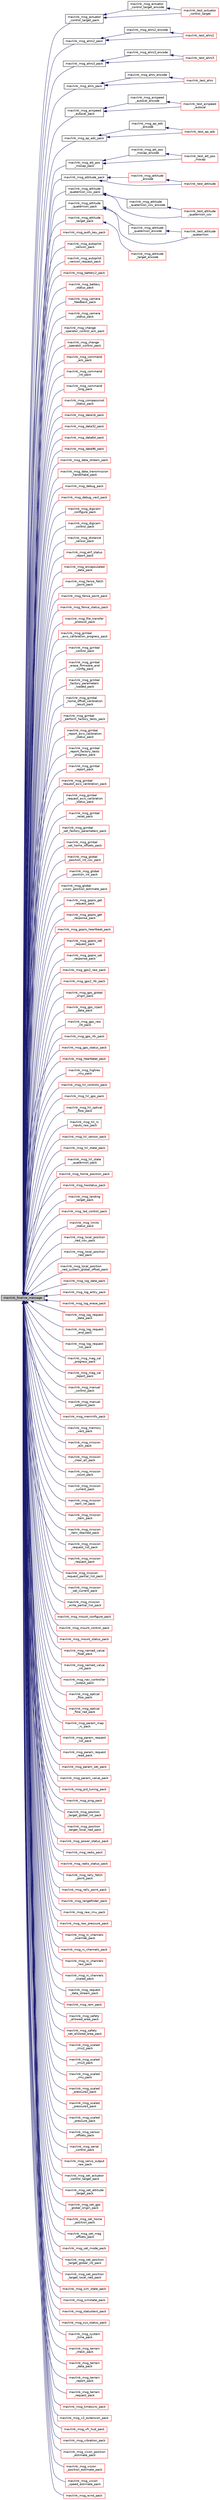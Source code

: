 digraph "mavlink_finalize_message"
{
 // INTERACTIVE_SVG=YES
  edge [fontname="Helvetica",fontsize="10",labelfontname="Helvetica",labelfontsize="10"];
  node [fontname="Helvetica",fontsize="10",shape=record];
  rankdir="LR";
  Node1 [label="mavlink_finalize_message",height=0.2,width=0.4,color="black", fillcolor="grey75", style="filled", fontcolor="black"];
  Node1 -> Node2 [dir="back",color="midnightblue",fontsize="10",style="solid",fontname="Helvetica"];
  Node2 [label="mavlink_msg_actuator\l_control_target_pack",height=0.2,width=0.4,color="black", fillcolor="white", style="filled",URL="$mavlink__msg__actuator__control__target_8h.html#a0dcc41bd545d9c2cbbc207ace953f6d4",tooltip="Pack a actuator_control_target message. "];
  Node2 -> Node3 [dir="back",color="midnightblue",fontsize="10",style="solid",fontname="Helvetica"];
  Node3 [label="mavlink_msg_actuator\l_control_target_encode",height=0.2,width=0.4,color="black", fillcolor="white", style="filled",URL="$mavlink__msg__actuator__control__target_8h.html#a6edd2842b8b4223a06acd104b1062349",tooltip="Encode a actuator_control_target struct. "];
  Node3 -> Node4 [dir="back",color="midnightblue",fontsize="10",style="solid",fontname="Helvetica"];
  Node4 [label="mavlink_test_actuator\l_control_target",height=0.2,width=0.4,color="red", fillcolor="white", style="filled",URL="$common_2testsuite_8h.html#ac20496afe74c55010b9f31b0adafb113"];
  Node2 -> Node4 [dir="back",color="midnightblue",fontsize="10",style="solid",fontname="Helvetica"];
  Node1 -> Node5 [dir="back",color="midnightblue",fontsize="10",style="solid",fontname="Helvetica"];
  Node5 [label="mavlink_msg_ahrs2_pack",height=0.2,width=0.4,color="black", fillcolor="white", style="filled",URL="$mavlink__msg__ahrs2_8h.html#a815270ed6028910edca22b1ac1261cee",tooltip="Pack a ahrs2 message. "];
  Node5 -> Node6 [dir="back",color="midnightblue",fontsize="10",style="solid",fontname="Helvetica"];
  Node6 [label="mavlink_msg_ahrs2_encode",height=0.2,width=0.4,color="black", fillcolor="white", style="filled",URL="$mavlink__msg__ahrs2_8h.html#aa92fa31335a7d9fb21e1d544a49b9379",tooltip="Encode a ahrs2 struct. "];
  Node6 -> Node7 [dir="back",color="midnightblue",fontsize="10",style="solid",fontname="Helvetica"];
  Node7 [label="mavlink_test_ahrs2",height=0.2,width=0.4,color="red", fillcolor="white", style="filled",URL="$ardupilotmega_2testsuite_8h.html#a9ecd1acaa442cd5c423461cfc9d648a2"];
  Node5 -> Node7 [dir="back",color="midnightblue",fontsize="10",style="solid",fontname="Helvetica"];
  Node1 -> Node8 [dir="back",color="midnightblue",fontsize="10",style="solid",fontname="Helvetica"];
  Node8 [label="mavlink_msg_ahrs3_pack",height=0.2,width=0.4,color="black", fillcolor="white", style="filled",URL="$mavlink__msg__ahrs3_8h.html#a994b9225c78717254d66bb37f4676768",tooltip="Pack a ahrs3 message. "];
  Node8 -> Node9 [dir="back",color="midnightblue",fontsize="10",style="solid",fontname="Helvetica"];
  Node9 [label="mavlink_msg_ahrs3_encode",height=0.2,width=0.4,color="black", fillcolor="white", style="filled",URL="$mavlink__msg__ahrs3_8h.html#ac58016cb8bec390d0cec213a918c231c",tooltip="Encode a ahrs3 struct. "];
  Node9 -> Node10 [dir="back",color="midnightblue",fontsize="10",style="solid",fontname="Helvetica"];
  Node10 [label="mavlink_test_ahrs3",height=0.2,width=0.4,color="red", fillcolor="white", style="filled",URL="$ardupilotmega_2testsuite_8h.html#ac90b4e636c4827b41f51ed6409dcf060"];
  Node8 -> Node10 [dir="back",color="midnightblue",fontsize="10",style="solid",fontname="Helvetica"];
  Node1 -> Node11 [dir="back",color="midnightblue",fontsize="10",style="solid",fontname="Helvetica"];
  Node11 [label="mavlink_msg_ahrs_pack",height=0.2,width=0.4,color="black", fillcolor="white", style="filled",URL="$mavlink__msg__ahrs_8h.html#a0911a1fb05b7b0f1d53d26e118f3de66",tooltip="Pack a ahrs message. "];
  Node11 -> Node12 [dir="back",color="midnightblue",fontsize="10",style="solid",fontname="Helvetica"];
  Node12 [label="mavlink_msg_ahrs_encode",height=0.2,width=0.4,color="black", fillcolor="white", style="filled",URL="$mavlink__msg__ahrs_8h.html#a359d76335fb8a12d812c6c776eee27ef",tooltip="Encode a ahrs struct. "];
  Node12 -> Node13 [dir="back",color="midnightblue",fontsize="10",style="solid",fontname="Helvetica"];
  Node13 [label="mavlink_test_ahrs",height=0.2,width=0.4,color="red", fillcolor="white", style="filled",URL="$ardupilotmega_2testsuite_8h.html#aa6892a55bb6a312967d765e9f7e551a0"];
  Node11 -> Node13 [dir="back",color="midnightblue",fontsize="10",style="solid",fontname="Helvetica"];
  Node1 -> Node14 [dir="back",color="midnightblue",fontsize="10",style="solid",fontname="Helvetica"];
  Node14 [label="mavlink_msg_airspeed\l_autocal_pack",height=0.2,width=0.4,color="black", fillcolor="white", style="filled",URL="$mavlink__msg__airspeed__autocal_8h.html#a256266936155b47c7ac692c52d5419d9",tooltip="Pack a airspeed_autocal message. "];
  Node14 -> Node15 [dir="back",color="midnightblue",fontsize="10",style="solid",fontname="Helvetica"];
  Node15 [label="mavlink_msg_airspeed\l_autocal_encode",height=0.2,width=0.4,color="black", fillcolor="white", style="filled",URL="$mavlink__msg__airspeed__autocal_8h.html#a8a336ce5f08979f14cb1d773138bd5b1",tooltip="Encode a airspeed_autocal struct. "];
  Node15 -> Node16 [dir="back",color="midnightblue",fontsize="10",style="solid",fontname="Helvetica"];
  Node16 [label="mavlink_test_airspeed\l_autocal",height=0.2,width=0.4,color="red", fillcolor="white", style="filled",URL="$ardupilotmega_2testsuite_8h.html#a56839dfbdb9818fef8ff1529de3eeffe"];
  Node14 -> Node16 [dir="back",color="midnightblue",fontsize="10",style="solid",fontname="Helvetica"];
  Node1 -> Node17 [dir="back",color="midnightblue",fontsize="10",style="solid",fontname="Helvetica"];
  Node17 [label="mavlink_msg_ap_adc_pack",height=0.2,width=0.4,color="black", fillcolor="white", style="filled",URL="$mavlink__msg__ap__adc_8h.html#a9ca5ef0598775a5f3cd917a6bde4278f",tooltip="Pack a ap_adc message. "];
  Node17 -> Node18 [dir="back",color="midnightblue",fontsize="10",style="solid",fontname="Helvetica"];
  Node18 [label="mavlink_msg_ap_adc\l_encode",height=0.2,width=0.4,color="black", fillcolor="white", style="filled",URL="$mavlink__msg__ap__adc_8h.html#a9b35d21de6df52faa787084a025b17ab",tooltip="Encode a ap_adc struct. "];
  Node18 -> Node19 [dir="back",color="midnightblue",fontsize="10",style="solid",fontname="Helvetica"];
  Node19 [label="mavlink_test_ap_adc",height=0.2,width=0.4,color="red", fillcolor="white", style="filled",URL="$ardupilotmega_2testsuite_8h.html#ab896a946dd2f4a454e6d2377ad23d2eb"];
  Node17 -> Node19 [dir="back",color="midnightblue",fontsize="10",style="solid",fontname="Helvetica"];
  Node1 -> Node20 [dir="back",color="midnightblue",fontsize="10",style="solid",fontname="Helvetica"];
  Node20 [label="mavlink_msg_att_pos\l_mocap_pack",height=0.2,width=0.4,color="black", fillcolor="white", style="filled",URL="$mavlink__msg__att__pos__mocap_8h.html#ac3427d307eda211e54631ccca35338ce",tooltip="Pack a att_pos_mocap message. "];
  Node20 -> Node21 [dir="back",color="midnightblue",fontsize="10",style="solid",fontname="Helvetica"];
  Node21 [label="mavlink_msg_att_pos\l_mocap_encode",height=0.2,width=0.4,color="black", fillcolor="white", style="filled",URL="$mavlink__msg__att__pos__mocap_8h.html#a40fd5f5c35c3134d781a9371cd5ee58c",tooltip="Encode a att_pos_mocap struct. "];
  Node21 -> Node22 [dir="back",color="midnightblue",fontsize="10",style="solid",fontname="Helvetica"];
  Node22 [label="mavlink_test_att_pos\l_mocap",height=0.2,width=0.4,color="red", fillcolor="white", style="filled",URL="$common_2testsuite_8h.html#a7bd674b5ebc00f0a503b928263bd2e87"];
  Node20 -> Node22 [dir="back",color="midnightblue",fontsize="10",style="solid",fontname="Helvetica"];
  Node1 -> Node23 [dir="back",color="midnightblue",fontsize="10",style="solid",fontname="Helvetica"];
  Node23 [label="mavlink_msg_attitude_pack",height=0.2,width=0.4,color="black", fillcolor="white", style="filled",URL="$mavlink__msg__attitude_8h.html#acbde0cfd4e5905eb756959b3d8ea0c23",tooltip="Pack a attitude message. "];
  Node23 -> Node24 [dir="back",color="midnightblue",fontsize="10",style="solid",fontname="Helvetica"];
  Node24 [label="mavlink_msg_attitude\l_encode",height=0.2,width=0.4,color="red", fillcolor="white", style="filled",URL="$mavlink__msg__attitude_8h.html#ac4c7efca3e3cdd8ca93f7a27802310a1",tooltip="Encode a attitude struct. "];
  Node24 -> Node25 [dir="back",color="midnightblue",fontsize="10",style="solid",fontname="Helvetica"];
  Node25 [label="mavlink_test_attitude",height=0.2,width=0.4,color="red", fillcolor="white", style="filled",URL="$common_2testsuite_8h.html#a738d98fbb37fa1dbf165f62d4d096b77"];
  Node23 -> Node25 [dir="back",color="midnightblue",fontsize="10",style="solid",fontname="Helvetica"];
  Node1 -> Node26 [dir="back",color="midnightblue",fontsize="10",style="solid",fontname="Helvetica"];
  Node26 [label="mavlink_msg_attitude\l_quaternion_cov_pack",height=0.2,width=0.4,color="black", fillcolor="white", style="filled",URL="$mavlink__msg__attitude__quaternion__cov_8h.html#ad88e6e7cddc17a7d6dba82f3033e037c",tooltip="Pack a attitude_quaternion_cov message. "];
  Node26 -> Node27 [dir="back",color="midnightblue",fontsize="10",style="solid",fontname="Helvetica"];
  Node27 [label="mavlink_msg_attitude\l_quaternion_cov_encode",height=0.2,width=0.4,color="black", fillcolor="white", style="filled",URL="$mavlink__msg__attitude__quaternion__cov_8h.html#a69339b3f92792b16bf71962ab738db09",tooltip="Encode a attitude_quaternion_cov struct. "];
  Node27 -> Node28 [dir="back",color="midnightblue",fontsize="10",style="solid",fontname="Helvetica"];
  Node28 [label="mavlink_test_attitude\l_quaternion_cov",height=0.2,width=0.4,color="red", fillcolor="white", style="filled",URL="$common_2testsuite_8h.html#a4f2aaa46069f729b9e49c792c443a799"];
  Node26 -> Node28 [dir="back",color="midnightblue",fontsize="10",style="solid",fontname="Helvetica"];
  Node1 -> Node29 [dir="back",color="midnightblue",fontsize="10",style="solid",fontname="Helvetica"];
  Node29 [label="mavlink_msg_attitude\l_quaternion_pack",height=0.2,width=0.4,color="black", fillcolor="white", style="filled",URL="$mavlink__msg__attitude__quaternion_8h.html#a1cb29b75b97d3f63b0727701284b1c62",tooltip="Pack a attitude_quaternion message. "];
  Node29 -> Node30 [dir="back",color="midnightblue",fontsize="10",style="solid",fontname="Helvetica"];
  Node30 [label="mavlink_msg_attitude\l_quaternion_encode",height=0.2,width=0.4,color="black", fillcolor="white", style="filled",URL="$mavlink__msg__attitude__quaternion_8h.html#adfcfe4594d7fc77ffea003fecb92ce25",tooltip="Encode a attitude_quaternion struct. "];
  Node30 -> Node31 [dir="back",color="midnightblue",fontsize="10",style="solid",fontname="Helvetica"];
  Node31 [label="mavlink_test_attitude\l_quaternion",height=0.2,width=0.4,color="red", fillcolor="white", style="filled",URL="$common_2testsuite_8h.html#a76dd8b4da237ec80739825caa7d50845"];
  Node29 -> Node31 [dir="back",color="midnightblue",fontsize="10",style="solid",fontname="Helvetica"];
  Node1 -> Node32 [dir="back",color="midnightblue",fontsize="10",style="solid",fontname="Helvetica"];
  Node32 [label="mavlink_msg_attitude\l_target_pack",height=0.2,width=0.4,color="red", fillcolor="white", style="filled",URL="$mavlink__msg__attitude__target_8h.html#aea23b42252242b2e48b263d5600e9250",tooltip="Pack a attitude_target message. "];
  Node32 -> Node33 [dir="back",color="midnightblue",fontsize="10",style="solid",fontname="Helvetica"];
  Node33 [label="mavlink_msg_attitude\l_target_encode",height=0.2,width=0.4,color="red", fillcolor="white", style="filled",URL="$mavlink__msg__attitude__target_8h.html#aeea03266daaf6a349cfa998687ccb5fd",tooltip="Encode a attitude_target struct. "];
  Node1 -> Node34 [dir="back",color="midnightblue",fontsize="10",style="solid",fontname="Helvetica"];
  Node34 [label="mavlink_msg_auth_key_pack",height=0.2,width=0.4,color="red", fillcolor="white", style="filled",URL="$mavlink__msg__auth__key_8h.html#a5eb1b5a9bf0549194b6e2e242bd9f283",tooltip="Pack a auth_key message. "];
  Node1 -> Node35 [dir="back",color="midnightblue",fontsize="10",style="solid",fontname="Helvetica"];
  Node35 [label="mavlink_msg_autopilot\l_version_pack",height=0.2,width=0.4,color="red", fillcolor="white", style="filled",URL="$mavlink__msg__autopilot__version_8h.html#af5f2e9138f624106dbf013fbc68886fb",tooltip="Pack a autopilot_version message. "];
  Node1 -> Node36 [dir="back",color="midnightblue",fontsize="10",style="solid",fontname="Helvetica"];
  Node36 [label="mavlink_msg_autopilot\l_version_request_pack",height=0.2,width=0.4,color="red", fillcolor="white", style="filled",URL="$mavlink__msg__autopilot__version__request_8h.html#aab65c134018677252f1548035290728c",tooltip="Pack a autopilot_version_request message. "];
  Node1 -> Node37 [dir="back",color="midnightblue",fontsize="10",style="solid",fontname="Helvetica"];
  Node37 [label="mavlink_msg_battery2_pack",height=0.2,width=0.4,color="red", fillcolor="white", style="filled",URL="$mavlink__msg__battery2_8h.html#ad1e4706d64d4d9733ef923847e50cc95",tooltip="Pack a battery2 message. "];
  Node1 -> Node38 [dir="back",color="midnightblue",fontsize="10",style="solid",fontname="Helvetica"];
  Node38 [label="mavlink_msg_battery\l_status_pack",height=0.2,width=0.4,color="red", fillcolor="white", style="filled",URL="$mavlink__msg__battery__status_8h.html#a8d19a3214c5438f69739f2ce38589d6b",tooltip="Pack a battery_status message. "];
  Node1 -> Node39 [dir="back",color="midnightblue",fontsize="10",style="solid",fontname="Helvetica"];
  Node39 [label="mavlink_msg_camera\l_feedback_pack",height=0.2,width=0.4,color="red", fillcolor="white", style="filled",URL="$mavlink__msg__camera__feedback_8h.html#ae9ab594945cdff23f9b850fb18b2a6bd",tooltip="Pack a camera_feedback message. "];
  Node1 -> Node40 [dir="back",color="midnightblue",fontsize="10",style="solid",fontname="Helvetica"];
  Node40 [label="mavlink_msg_camera\l_status_pack",height=0.2,width=0.4,color="red", fillcolor="white", style="filled",URL="$mavlink__msg__camera__status_8h.html#aa5c15fa5d39383cf8d060c2300316bd8",tooltip="Pack a camera_status message. "];
  Node1 -> Node41 [dir="back",color="midnightblue",fontsize="10",style="solid",fontname="Helvetica"];
  Node41 [label="mavlink_msg_change\l_operator_control_ack_pack",height=0.2,width=0.4,color="red", fillcolor="white", style="filled",URL="$mavlink__msg__change__operator__control__ack_8h.html#ae908477ae61839ffbd4a6c8d8dbf7eba",tooltip="Pack a change_operator_control_ack message. "];
  Node1 -> Node42 [dir="back",color="midnightblue",fontsize="10",style="solid",fontname="Helvetica"];
  Node42 [label="mavlink_msg_change\l_operator_control_pack",height=0.2,width=0.4,color="red", fillcolor="white", style="filled",URL="$mavlink__msg__change__operator__control_8h.html#acd647d41f415e291aee5d095df74eee3",tooltip="Pack a change_operator_control message. "];
  Node1 -> Node43 [dir="back",color="midnightblue",fontsize="10",style="solid",fontname="Helvetica"];
  Node43 [label="mavlink_msg_command\l_ack_pack",height=0.2,width=0.4,color="red", fillcolor="white", style="filled",URL="$mavlink__msg__command__ack_8h.html#a17f2cc910739c6c5688e9150f4910a4e",tooltip="Pack a command_ack message. "];
  Node1 -> Node44 [dir="back",color="midnightblue",fontsize="10",style="solid",fontname="Helvetica"];
  Node44 [label="mavlink_msg_command\l_int_pack",height=0.2,width=0.4,color="red", fillcolor="white", style="filled",URL="$mavlink__msg__command__int_8h.html#a37798530207535571115a308bbd90d84",tooltip="Pack a command_int message. "];
  Node1 -> Node45 [dir="back",color="midnightblue",fontsize="10",style="solid",fontname="Helvetica"];
  Node45 [label="mavlink_msg_command\l_long_pack",height=0.2,width=0.4,color="red", fillcolor="white", style="filled",URL="$mavlink__msg__command__long_8h.html#ab5b46496ad411ef946e4a10b43d3d025",tooltip="Pack a command_long message. "];
  Node1 -> Node46 [dir="back",color="midnightblue",fontsize="10",style="solid",fontname="Helvetica"];
  Node46 [label="mavlink_msg_compassmot\l_status_pack",height=0.2,width=0.4,color="red", fillcolor="white", style="filled",URL="$mavlink__msg__compassmot__status_8h.html#ab3118b02f6c4be1368437fb717ac4857",tooltip="Pack a compassmot_status message. "];
  Node1 -> Node47 [dir="back",color="midnightblue",fontsize="10",style="solid",fontname="Helvetica"];
  Node47 [label="mavlink_msg_data16_pack",height=0.2,width=0.4,color="red", fillcolor="white", style="filled",URL="$mavlink__msg__data16_8h.html#af70b470f7ae9ad196e81b24c1e3f2b40",tooltip="Pack a data16 message. "];
  Node1 -> Node48 [dir="back",color="midnightblue",fontsize="10",style="solid",fontname="Helvetica"];
  Node48 [label="mavlink_msg_data32_pack",height=0.2,width=0.4,color="red", fillcolor="white", style="filled",URL="$mavlink__msg__data32_8h.html#a7d56365ac117f34635a76a95b81ed2ee",tooltip="Pack a data32 message. "];
  Node1 -> Node49 [dir="back",color="midnightblue",fontsize="10",style="solid",fontname="Helvetica"];
  Node49 [label="mavlink_msg_data64_pack",height=0.2,width=0.4,color="red", fillcolor="white", style="filled",URL="$mavlink__msg__data64_8h.html#a218b079035f0824dfb6ef7bed1653034",tooltip="Pack a data64 message. "];
  Node1 -> Node50 [dir="back",color="midnightblue",fontsize="10",style="solid",fontname="Helvetica"];
  Node50 [label="mavlink_msg_data96_pack",height=0.2,width=0.4,color="red", fillcolor="white", style="filled",URL="$mavlink__msg__data96_8h.html#a6b85fa0b8f7966405282f19cac10d6e9",tooltip="Pack a data96 message. "];
  Node1 -> Node51 [dir="back",color="midnightblue",fontsize="10",style="solid",fontname="Helvetica"];
  Node51 [label="mavlink_msg_data_stream_pack",height=0.2,width=0.4,color="red", fillcolor="white", style="filled",URL="$mavlink__msg__data__stream_8h.html#a96c03a61ce31480cc2fae5ec9bdd6e9b",tooltip="Pack a data_stream message. "];
  Node1 -> Node52 [dir="back",color="midnightblue",fontsize="10",style="solid",fontname="Helvetica"];
  Node52 [label="mavlink_msg_data_transmission\l_handshake_pack",height=0.2,width=0.4,color="red", fillcolor="white", style="filled",URL="$mavlink__msg__data__transmission__handshake_8h.html#acce636ad3e980b12d13e7f46d35632a4",tooltip="Pack a data_transmission_handshake message. "];
  Node1 -> Node53 [dir="back",color="midnightblue",fontsize="10",style="solid",fontname="Helvetica"];
  Node53 [label="mavlink_msg_debug_pack",height=0.2,width=0.4,color="red", fillcolor="white", style="filled",URL="$mavlink__msg__debug_8h.html#abb39194b3edf3a783b330d0c4bbf6771",tooltip="Pack a debug message. "];
  Node1 -> Node54 [dir="back",color="midnightblue",fontsize="10",style="solid",fontname="Helvetica"];
  Node54 [label="mavlink_msg_debug_vect_pack",height=0.2,width=0.4,color="red", fillcolor="white", style="filled",URL="$mavlink__msg__debug__vect_8h.html#a4319d20b57cef3c2b6de74970af8691c",tooltip="Pack a debug_vect message. "];
  Node1 -> Node55 [dir="back",color="midnightblue",fontsize="10",style="solid",fontname="Helvetica"];
  Node55 [label="mavlink_msg_digicam\l_configure_pack",height=0.2,width=0.4,color="red", fillcolor="white", style="filled",URL="$mavlink__msg__digicam__configure_8h.html#af3c2f079ddddaf6aaafe31d96b968c8b",tooltip="Pack a digicam_configure message. "];
  Node1 -> Node56 [dir="back",color="midnightblue",fontsize="10",style="solid",fontname="Helvetica"];
  Node56 [label="mavlink_msg_digicam\l_control_pack",height=0.2,width=0.4,color="red", fillcolor="white", style="filled",URL="$mavlink__msg__digicam__control_8h.html#aa70ca3ef205bfd4995333498afe6d00d",tooltip="Pack a digicam_control message. "];
  Node1 -> Node57 [dir="back",color="midnightblue",fontsize="10",style="solid",fontname="Helvetica"];
  Node57 [label="mavlink_msg_distance\l_sensor_pack",height=0.2,width=0.4,color="red", fillcolor="white", style="filled",URL="$mavlink__msg__distance__sensor_8h.html#ae33117c0e5c0e0769181e1c3419957eb",tooltip="Pack a distance_sensor message. "];
  Node1 -> Node58 [dir="back",color="midnightblue",fontsize="10",style="solid",fontname="Helvetica"];
  Node58 [label="mavlink_msg_ekf_status\l_report_pack",height=0.2,width=0.4,color="red", fillcolor="white", style="filled",URL="$mavlink__msg__ekf__status__report_8h.html#a7acc19de248ce5a0fec2f81a2eeb1fd7",tooltip="Pack a ekf_status_report message. "];
  Node1 -> Node59 [dir="back",color="midnightblue",fontsize="10",style="solid",fontname="Helvetica"];
  Node59 [label="mavlink_msg_encapsulated\l_data_pack",height=0.2,width=0.4,color="red", fillcolor="white", style="filled",URL="$mavlink__msg__encapsulated__data_8h.html#a8eb114e49749b39c0f34172f9e7bdcb3",tooltip="Pack a encapsulated_data message. "];
  Node1 -> Node60 [dir="back",color="midnightblue",fontsize="10",style="solid",fontname="Helvetica"];
  Node60 [label="mavlink_msg_fence_fetch\l_point_pack",height=0.2,width=0.4,color="red", fillcolor="white", style="filled",URL="$mavlink__msg__fence__fetch__point_8h.html#a035440200d69212705b5a8fe6024da1a",tooltip="Pack a fence_fetch_point message. "];
  Node1 -> Node61 [dir="back",color="midnightblue",fontsize="10",style="solid",fontname="Helvetica"];
  Node61 [label="mavlink_msg_fence_point_pack",height=0.2,width=0.4,color="red", fillcolor="white", style="filled",URL="$mavlink__msg__fence__point_8h.html#a197e58a642ce1fc252d8593b4317d5e5",tooltip="Pack a fence_point message. "];
  Node1 -> Node62 [dir="back",color="midnightblue",fontsize="10",style="solid",fontname="Helvetica"];
  Node62 [label="mavlink_msg_fence_status_pack",height=0.2,width=0.4,color="red", fillcolor="white", style="filled",URL="$mavlink__msg__fence__status_8h.html#a5968ff804d304e28de4f69de07945776",tooltip="Pack a fence_status message. "];
  Node1 -> Node63 [dir="back",color="midnightblue",fontsize="10",style="solid",fontname="Helvetica"];
  Node63 [label="mavlink_msg_file_transfer\l_protocol_pack",height=0.2,width=0.4,color="red", fillcolor="white", style="filled",URL="$mavlink__msg__file__transfer__protocol_8h.html#a8a548f61b610e0520f649b7392bbfdf9",tooltip="Pack a file_transfer_protocol message. "];
  Node1 -> Node64 [dir="back",color="midnightblue",fontsize="10",style="solid",fontname="Helvetica"];
  Node64 [label="mavlink_msg_gimbal\l_axis_calibration_progress_pack",height=0.2,width=0.4,color="red", fillcolor="white", style="filled",URL="$mavlink__msg__gimbal__axis__calibration__progress_8h.html#a7ad2529f2717db2a9348fb04dd0eeb26",tooltip="Pack a gimbal_axis_calibration_progress message. "];
  Node1 -> Node65 [dir="back",color="midnightblue",fontsize="10",style="solid",fontname="Helvetica"];
  Node65 [label="mavlink_msg_gimbal\l_control_pack",height=0.2,width=0.4,color="red", fillcolor="white", style="filled",URL="$mavlink__msg__gimbal__control_8h.html#a99ad18937d55b6f83eee8f5eee134a99",tooltip="Pack a gimbal_control message. "];
  Node1 -> Node66 [dir="back",color="midnightblue",fontsize="10",style="solid",fontname="Helvetica"];
  Node66 [label="mavlink_msg_gimbal\l_erase_firmware_and\l_config_pack",height=0.2,width=0.4,color="red", fillcolor="white", style="filled",URL="$mavlink__msg__gimbal__erase__firmware__and__config_8h.html#afe497f908ec8dc86f79d1191f9e93eac",tooltip="Pack a gimbal_erase_firmware_and_config message. "];
  Node1 -> Node67 [dir="back",color="midnightblue",fontsize="10",style="solid",fontname="Helvetica"];
  Node67 [label="mavlink_msg_gimbal\l_factory_parameters\l_loaded_pack",height=0.2,width=0.4,color="red", fillcolor="white", style="filled",URL="$mavlink__msg__gimbal__factory__parameters__loaded_8h.html#aac678cb037beded9003d344e6b286049",tooltip="Pack a gimbal_factory_parameters_loaded message. "];
  Node1 -> Node68 [dir="back",color="midnightblue",fontsize="10",style="solid",fontname="Helvetica"];
  Node68 [label="mavlink_msg_gimbal\l_home_offset_calibration\l_result_pack",height=0.2,width=0.4,color="red", fillcolor="white", style="filled",URL="$mavlink__msg__gimbal__home__offset__calibration__result_8h.html#a6cb5df3fa91a86f0da82837d8c457023",tooltip="Pack a gimbal_home_offset_calibration_result message. "];
  Node1 -> Node69 [dir="back",color="midnightblue",fontsize="10",style="solid",fontname="Helvetica"];
  Node69 [label="mavlink_msg_gimbal\l_perform_factory_tests_pack",height=0.2,width=0.4,color="red", fillcolor="white", style="filled",URL="$mavlink__msg__gimbal__perform__factory__tests_8h.html#a663d0d3d8f04641ba01f686142a9c7e7",tooltip="Pack a gimbal_perform_factory_tests message. "];
  Node1 -> Node70 [dir="back",color="midnightblue",fontsize="10",style="solid",fontname="Helvetica"];
  Node70 [label="mavlink_msg_gimbal\l_report_axis_calibration\l_status_pack",height=0.2,width=0.4,color="red", fillcolor="white", style="filled",URL="$mavlink__msg__gimbal__report__axis__calibration__status_8h.html#a38476d29c0840d3de35e236aea61ead6",tooltip="Pack a gimbal_report_axis_calibration_status message. "];
  Node1 -> Node71 [dir="back",color="midnightblue",fontsize="10",style="solid",fontname="Helvetica"];
  Node71 [label="mavlink_msg_gimbal\l_report_factory_tests\l_progress_pack",height=0.2,width=0.4,color="red", fillcolor="white", style="filled",URL="$mavlink__msg__gimbal__report__factory__tests__progress_8h.html#a3d2e268107f5b3ff01886aef0afcb499",tooltip="Pack a gimbal_report_factory_tests_progress message. "];
  Node1 -> Node72 [dir="back",color="midnightblue",fontsize="10",style="solid",fontname="Helvetica"];
  Node72 [label="mavlink_msg_gimbal\l_report_pack",height=0.2,width=0.4,color="red", fillcolor="white", style="filled",URL="$mavlink__msg__gimbal__report_8h.html#ace71fb041c0f9786f3315dcf7257c7ca",tooltip="Pack a gimbal_report message. "];
  Node1 -> Node73 [dir="back",color="midnightblue",fontsize="10",style="solid",fontname="Helvetica"];
  Node73 [label="mavlink_msg_gimbal\l_request_axis_calibration_pack",height=0.2,width=0.4,color="red", fillcolor="white", style="filled",URL="$mavlink__msg__gimbal__request__axis__calibration_8h.html#a8592a37b9191a42c58ffaca7057d93fa",tooltip="Pack a gimbal_request_axis_calibration message. "];
  Node1 -> Node74 [dir="back",color="midnightblue",fontsize="10",style="solid",fontname="Helvetica"];
  Node74 [label="mavlink_msg_gimbal\l_request_axis_calibration\l_status_pack",height=0.2,width=0.4,color="red", fillcolor="white", style="filled",URL="$mavlink__msg__gimbal__request__axis__calibration__status_8h.html#ac1482929b426329942cb72e1fa02162e",tooltip="Pack a gimbal_request_axis_calibration_status message. "];
  Node1 -> Node75 [dir="back",color="midnightblue",fontsize="10",style="solid",fontname="Helvetica"];
  Node75 [label="mavlink_msg_gimbal\l_reset_pack",height=0.2,width=0.4,color="red", fillcolor="white", style="filled",URL="$mavlink__msg__gimbal__reset_8h.html#aa4abe9ec0d71a98ce4f26a435277920e",tooltip="Pack a gimbal_reset message. "];
  Node1 -> Node76 [dir="back",color="midnightblue",fontsize="10",style="solid",fontname="Helvetica"];
  Node76 [label="mavlink_msg_gimbal\l_set_factory_parameters_pack",height=0.2,width=0.4,color="red", fillcolor="white", style="filled",URL="$mavlink__msg__gimbal__set__factory__parameters_8h.html#a1663f33aa6236aef3e7fc683825a3f03",tooltip="Pack a gimbal_set_factory_parameters message. "];
  Node1 -> Node77 [dir="back",color="midnightblue",fontsize="10",style="solid",fontname="Helvetica"];
  Node77 [label="mavlink_msg_gimbal\l_set_home_offsets_pack",height=0.2,width=0.4,color="red", fillcolor="white", style="filled",URL="$mavlink__msg__gimbal__set__home__offsets_8h.html#a8a81df3e1a0b97bc78a24c2c3c73d05b",tooltip="Pack a gimbal_set_home_offsets message. "];
  Node1 -> Node78 [dir="back",color="midnightblue",fontsize="10",style="solid",fontname="Helvetica"];
  Node78 [label="mavlink_msg_global\l_position_int_cov_pack",height=0.2,width=0.4,color="red", fillcolor="white", style="filled",URL="$mavlink__msg__global__position__int__cov_8h.html#a76e4f6a9171167d21d7d05783dfd3c2e",tooltip="Pack a global_position_int_cov message. "];
  Node1 -> Node79 [dir="back",color="midnightblue",fontsize="10",style="solid",fontname="Helvetica"];
  Node79 [label="mavlink_msg_global\l_position_int_pack",height=0.2,width=0.4,color="red", fillcolor="white", style="filled",URL="$mavlink__msg__global__position__int_8h.html#a7e3e3489626e2985786c96583668b586",tooltip="Pack a global_position_int message. "];
  Node1 -> Node80 [dir="back",color="midnightblue",fontsize="10",style="solid",fontname="Helvetica"];
  Node80 [label="mavlink_msg_global\l_vision_position_estimate_pack",height=0.2,width=0.4,color="red", fillcolor="white", style="filled",URL="$mavlink__msg__global__vision__position__estimate_8h.html#ad46a853e897b5e4daaf590a185bc177a",tooltip="Pack a global_vision_position_estimate message. "];
  Node1 -> Node81 [dir="back",color="midnightblue",fontsize="10",style="solid",fontname="Helvetica"];
  Node81 [label="mavlink_msg_gopro_get\l_request_pack",height=0.2,width=0.4,color="red", fillcolor="white", style="filled",URL="$mavlink__msg__gopro__get__request_8h.html#a0f5d8a0cf2f2a11551f7509ade48ecd7",tooltip="Pack a gopro_get_request message. "];
  Node1 -> Node82 [dir="back",color="midnightblue",fontsize="10",style="solid",fontname="Helvetica"];
  Node82 [label="mavlink_msg_gopro_get\l_response_pack",height=0.2,width=0.4,color="red", fillcolor="white", style="filled",URL="$mavlink__msg__gopro__get__response_8h.html#add4128afd335b46d48fe1c0a35a85d32",tooltip="Pack a gopro_get_response message. "];
  Node1 -> Node83 [dir="back",color="midnightblue",fontsize="10",style="solid",fontname="Helvetica"];
  Node83 [label="mavlink_msg_gopro_heartbeat_pack",height=0.2,width=0.4,color="red", fillcolor="white", style="filled",URL="$mavlink__msg__gopro__heartbeat_8h.html#ad3cbc35d4f55e41316741a34d1e04a95",tooltip="Pack a gopro_heartbeat message. "];
  Node1 -> Node84 [dir="back",color="midnightblue",fontsize="10",style="solid",fontname="Helvetica"];
  Node84 [label="mavlink_msg_gopro_set\l_request_pack",height=0.2,width=0.4,color="red", fillcolor="white", style="filled",URL="$mavlink__msg__gopro__set__request_8h.html#a515ad4600d772d97a96a119d26d3290c",tooltip="Pack a gopro_set_request message. "];
  Node1 -> Node85 [dir="back",color="midnightblue",fontsize="10",style="solid",fontname="Helvetica"];
  Node85 [label="mavlink_msg_gopro_set\l_response_pack",height=0.2,width=0.4,color="red", fillcolor="white", style="filled",URL="$mavlink__msg__gopro__set__response_8h.html#a1386ba90c30dec7b13fe403279344b3a",tooltip="Pack a gopro_set_response message. "];
  Node1 -> Node86 [dir="back",color="midnightblue",fontsize="10",style="solid",fontname="Helvetica"];
  Node86 [label="mavlink_msg_gps2_raw_pack",height=0.2,width=0.4,color="red", fillcolor="white", style="filled",URL="$mavlink__msg__gps2__raw_8h.html#ac9b8f0d3fe122b746c92f68003071b44",tooltip="Pack a gps2_raw message. "];
  Node1 -> Node87 [dir="back",color="midnightblue",fontsize="10",style="solid",fontname="Helvetica"];
  Node87 [label="mavlink_msg_gps2_rtk_pack",height=0.2,width=0.4,color="red", fillcolor="white", style="filled",URL="$mavlink__msg__gps2__rtk_8h.html#a3d4c5b1014b01ef5c5829f142eaad50e",tooltip="Pack a gps2_rtk message. "];
  Node1 -> Node88 [dir="back",color="midnightblue",fontsize="10",style="solid",fontname="Helvetica"];
  Node88 [label="mavlink_msg_gps_global\l_origin_pack",height=0.2,width=0.4,color="red", fillcolor="white", style="filled",URL="$mavlink__msg__gps__global__origin_8h.html#a1c69a186014be1bec0d80fa5640a4212",tooltip="Pack a gps_global_origin message. "];
  Node1 -> Node89 [dir="back",color="midnightblue",fontsize="10",style="solid",fontname="Helvetica"];
  Node89 [label="mavlink_msg_gps_inject\l_data_pack",height=0.2,width=0.4,color="red", fillcolor="white", style="filled",URL="$mavlink__msg__gps__inject__data_8h.html#a16a9d8ed92e1de343b5f6371338d39ad",tooltip="Pack a gps_inject_data message. "];
  Node1 -> Node90 [dir="back",color="midnightblue",fontsize="10",style="solid",fontname="Helvetica"];
  Node90 [label="mavlink_msg_gps_raw\l_int_pack",height=0.2,width=0.4,color="red", fillcolor="white", style="filled",URL="$mavlink__msg__gps__raw__int_8h.html#afa22e6f2dd75d7a32d192531b6d8ddc2",tooltip="Pack a gps_raw_int message. "];
  Node1 -> Node91 [dir="back",color="midnightblue",fontsize="10",style="solid",fontname="Helvetica"];
  Node91 [label="mavlink_msg_gps_rtk_pack",height=0.2,width=0.4,color="red", fillcolor="white", style="filled",URL="$mavlink__msg__gps__rtk_8h.html#ab486cde28c9ba7de5010db5463b7b2c7",tooltip="Pack a gps_rtk message. "];
  Node1 -> Node92 [dir="back",color="midnightblue",fontsize="10",style="solid",fontname="Helvetica"];
  Node92 [label="mavlink_msg_gps_status_pack",height=0.2,width=0.4,color="red", fillcolor="white", style="filled",URL="$mavlink__msg__gps__status_8h.html#a8aa5f92e6f16d3c4b9c2ddeb955cb1c1",tooltip="Pack a gps_status message. "];
  Node1 -> Node93 [dir="back",color="midnightblue",fontsize="10",style="solid",fontname="Helvetica"];
  Node93 [label="mavlink_msg_heartbeat_pack",height=0.2,width=0.4,color="red", fillcolor="white", style="filled",URL="$mavlink__msg__heartbeat_8h.html#abf7d878c7c7202145ee29f79ebedcd4d",tooltip="Pack a heartbeat message. "];
  Node1 -> Node94 [dir="back",color="midnightblue",fontsize="10",style="solid",fontname="Helvetica"];
  Node94 [label="mavlink_msg_highres\l_imu_pack",height=0.2,width=0.4,color="red", fillcolor="white", style="filled",URL="$mavlink__msg__highres__imu_8h.html#a651db3750f383e9fb0ef3691a7043f4c",tooltip="Pack a highres_imu message. "];
  Node1 -> Node95 [dir="back",color="midnightblue",fontsize="10",style="solid",fontname="Helvetica"];
  Node95 [label="mavlink_msg_hil_controls_pack",height=0.2,width=0.4,color="red", fillcolor="white", style="filled",URL="$mavlink__msg__hil__controls_8h.html#a3a49eaddfffbe0f47256a61dae071a24",tooltip="Pack a hil_controls message. "];
  Node1 -> Node96 [dir="back",color="midnightblue",fontsize="10",style="solid",fontname="Helvetica"];
  Node96 [label="mavlink_msg_hil_gps_pack",height=0.2,width=0.4,color="red", fillcolor="white", style="filled",URL="$mavlink__msg__hil__gps_8h.html#a5e51a0f28f641b1271a7d3abbbd5777e",tooltip="Pack a hil_gps message. "];
  Node1 -> Node97 [dir="back",color="midnightblue",fontsize="10",style="solid",fontname="Helvetica"];
  Node97 [label="mavlink_msg_hil_optical\l_flow_pack",height=0.2,width=0.4,color="red", fillcolor="white", style="filled",URL="$mavlink__msg__hil__optical__flow_8h.html#a42c1fbef3df3933814d06793f88e9201",tooltip="Pack a hil_optical_flow message. "];
  Node1 -> Node98 [dir="back",color="midnightblue",fontsize="10",style="solid",fontname="Helvetica"];
  Node98 [label="mavlink_msg_hil_rc\l_inputs_raw_pack",height=0.2,width=0.4,color="red", fillcolor="white", style="filled",URL="$mavlink__msg__hil__rc__inputs__raw_8h.html#a290a6171a37dfc3e54c100cb4fd574ca",tooltip="Pack a hil_rc_inputs_raw message. "];
  Node1 -> Node99 [dir="back",color="midnightblue",fontsize="10",style="solid",fontname="Helvetica"];
  Node99 [label="mavlink_msg_hil_sensor_pack",height=0.2,width=0.4,color="red", fillcolor="white", style="filled",URL="$mavlink__msg__hil__sensor_8h.html#af8248a2f30a6282571b4e6a0e790b2a4",tooltip="Pack a hil_sensor message. "];
  Node1 -> Node100 [dir="back",color="midnightblue",fontsize="10",style="solid",fontname="Helvetica"];
  Node100 [label="mavlink_msg_hil_state_pack",height=0.2,width=0.4,color="red", fillcolor="white", style="filled",URL="$mavlink__msg__hil__state_8h.html#a90f2ba9ef23e650e3b3055256971cc07",tooltip="Pack a hil_state message. "];
  Node1 -> Node101 [dir="back",color="midnightblue",fontsize="10",style="solid",fontname="Helvetica"];
  Node101 [label="mavlink_msg_hil_state\l_quaternion_pack",height=0.2,width=0.4,color="red", fillcolor="white", style="filled",URL="$mavlink__msg__hil__state__quaternion_8h.html#a824b73d0859ec4c29bcd91bb33d5e3c1",tooltip="Pack a hil_state_quaternion message. "];
  Node1 -> Node102 [dir="back",color="midnightblue",fontsize="10",style="solid",fontname="Helvetica"];
  Node102 [label="mavlink_msg_home_position_pack",height=0.2,width=0.4,color="red", fillcolor="white", style="filled",URL="$mavlink__msg__home__position_8h.html#a7d161a00cebcb19921b968ab2cfd42dc",tooltip="Pack a home_position message. "];
  Node1 -> Node103 [dir="back",color="midnightblue",fontsize="10",style="solid",fontname="Helvetica"];
  Node103 [label="mavlink_msg_hwstatus_pack",height=0.2,width=0.4,color="red", fillcolor="white", style="filled",URL="$mavlink__msg__hwstatus_8h.html#a53a66129939d225e4df6fd72335a5542",tooltip="Pack a hwstatus message. "];
  Node1 -> Node104 [dir="back",color="midnightblue",fontsize="10",style="solid",fontname="Helvetica"];
  Node104 [label="mavlink_msg_landing\l_target_pack",height=0.2,width=0.4,color="red", fillcolor="white", style="filled",URL="$mavlink__msg__landing__target_8h.html#af708e25e23c1c3ec6a825b13d8b9a2c9",tooltip="Pack a landing_target message. "];
  Node1 -> Node105 [dir="back",color="midnightblue",fontsize="10",style="solid",fontname="Helvetica"];
  Node105 [label="mavlink_msg_led_control_pack",height=0.2,width=0.4,color="red", fillcolor="white", style="filled",URL="$mavlink__msg__led__control_8h.html#add2a31c92e0606aa35a1444241a5bfb8",tooltip="Pack a led_control message. "];
  Node1 -> Node106 [dir="back",color="midnightblue",fontsize="10",style="solid",fontname="Helvetica"];
  Node106 [label="mavlink_msg_limits\l_status_pack",height=0.2,width=0.4,color="red", fillcolor="white", style="filled",URL="$mavlink__msg__limits__status_8h.html#ae741b5957a1dbc9021e0b35ec6a0b01d",tooltip="Pack a limits_status message. "];
  Node1 -> Node107 [dir="back",color="midnightblue",fontsize="10",style="solid",fontname="Helvetica"];
  Node107 [label="mavlink_msg_local_position\l_ned_cov_pack",height=0.2,width=0.4,color="red", fillcolor="white", style="filled",URL="$mavlink__msg__local__position__ned__cov_8h.html#af5ea61a113f820a3d00b642d87a489b7",tooltip="Pack a local_position_ned_cov message. "];
  Node1 -> Node108 [dir="back",color="midnightblue",fontsize="10",style="solid",fontname="Helvetica"];
  Node108 [label="mavlink_msg_local_position\l_ned_pack",height=0.2,width=0.4,color="red", fillcolor="white", style="filled",URL="$mavlink__msg__local__position__ned_8h.html#a68c8ded13d9436b91c4fcf9e2ae10cb2",tooltip="Pack a local_position_ned message. "];
  Node1 -> Node109 [dir="back",color="midnightblue",fontsize="10",style="solid",fontname="Helvetica"];
  Node109 [label="mavlink_msg_local_position\l_ned_system_global_offset_pack",height=0.2,width=0.4,color="red", fillcolor="white", style="filled",URL="$mavlink__msg__local__position__ned__system__global__offset_8h.html#a69579fc065a7b22e56b0411b88bd9a91",tooltip="Pack a local_position_ned_system_global_offset message. "];
  Node1 -> Node110 [dir="back",color="midnightblue",fontsize="10",style="solid",fontname="Helvetica"];
  Node110 [label="mavlink_msg_log_data_pack",height=0.2,width=0.4,color="red", fillcolor="white", style="filled",URL="$mavlink__msg__log__data_8h.html#a3d6a7adeee84f91d779d6727d22e9a2c",tooltip="Pack a log_data message. "];
  Node1 -> Node111 [dir="back",color="midnightblue",fontsize="10",style="solid",fontname="Helvetica"];
  Node111 [label="mavlink_msg_log_entry_pack",height=0.2,width=0.4,color="red", fillcolor="white", style="filled",URL="$mavlink__msg__log__entry_8h.html#a6dd8db566fdf00d957c162c3e518b1d2",tooltip="Pack a log_entry message. "];
  Node1 -> Node112 [dir="back",color="midnightblue",fontsize="10",style="solid",fontname="Helvetica"];
  Node112 [label="mavlink_msg_log_erase_pack",height=0.2,width=0.4,color="red", fillcolor="white", style="filled",URL="$mavlink__msg__log__erase_8h.html#aa50e518756b57e61b7c012c68d612125",tooltip="Pack a log_erase message. "];
  Node1 -> Node113 [dir="back",color="midnightblue",fontsize="10",style="solid",fontname="Helvetica"];
  Node113 [label="mavlink_msg_log_request\l_data_pack",height=0.2,width=0.4,color="red", fillcolor="white", style="filled",URL="$mavlink__msg__log__request__data_8h.html#aa757ee5ca087d0305ee51a3b935f96d5",tooltip="Pack a log_request_data message. "];
  Node1 -> Node114 [dir="back",color="midnightblue",fontsize="10",style="solid",fontname="Helvetica"];
  Node114 [label="mavlink_msg_log_request\l_end_pack",height=0.2,width=0.4,color="red", fillcolor="white", style="filled",URL="$mavlink__msg__log__request__end_8h.html#ae78ff36c477476a8069f2562f68797af",tooltip="Pack a log_request_end message. "];
  Node1 -> Node115 [dir="back",color="midnightblue",fontsize="10",style="solid",fontname="Helvetica"];
  Node115 [label="mavlink_msg_log_request\l_list_pack",height=0.2,width=0.4,color="red", fillcolor="white", style="filled",URL="$mavlink__msg__log__request__list_8h.html#afe74833e66917cabe0693de82a44e3dd",tooltip="Pack a log_request_list message. "];
  Node1 -> Node116 [dir="back",color="midnightblue",fontsize="10",style="solid",fontname="Helvetica"];
  Node116 [label="mavlink_msg_mag_cal\l_progress_pack",height=0.2,width=0.4,color="red", fillcolor="white", style="filled",URL="$mavlink__msg__mag__cal__progress_8h.html#af76a73fcaea6a88131bdadf09f8e2531",tooltip="Pack a mag_cal_progress message. "];
  Node1 -> Node117 [dir="back",color="midnightblue",fontsize="10",style="solid",fontname="Helvetica"];
  Node117 [label="mavlink_msg_mag_cal\l_report_pack",height=0.2,width=0.4,color="red", fillcolor="white", style="filled",URL="$mavlink__msg__mag__cal__report_8h.html#af0cd76b97c97d40065f530d49c30ca4c",tooltip="Pack a mag_cal_report message. "];
  Node1 -> Node118 [dir="back",color="midnightblue",fontsize="10",style="solid",fontname="Helvetica"];
  Node118 [label="mavlink_msg_manual\l_control_pack",height=0.2,width=0.4,color="red", fillcolor="white", style="filled",URL="$mavlink__msg__manual__control_8h.html#af47fdab3ea29c73af0d7797d78747f3e",tooltip="Pack a manual_control message. "];
  Node1 -> Node119 [dir="back",color="midnightblue",fontsize="10",style="solid",fontname="Helvetica"];
  Node119 [label="mavlink_msg_manual\l_setpoint_pack",height=0.2,width=0.4,color="red", fillcolor="white", style="filled",URL="$mavlink__msg__manual__setpoint_8h.html#adf0e5c2d16416133e7892a211738e38b",tooltip="Pack a manual_setpoint message. "];
  Node1 -> Node120 [dir="back",color="midnightblue",fontsize="10",style="solid",fontname="Helvetica"];
  Node120 [label="mavlink_msg_meminfo_pack",height=0.2,width=0.4,color="red", fillcolor="white", style="filled",URL="$mavlink__msg__meminfo_8h.html#a23bc5eba8d49495dab550233aa1e699f",tooltip="Pack a meminfo message. "];
  Node1 -> Node121 [dir="back",color="midnightblue",fontsize="10",style="solid",fontname="Helvetica"];
  Node121 [label="mavlink_msg_memory\l_vect_pack",height=0.2,width=0.4,color="red", fillcolor="white", style="filled",URL="$mavlink__msg__memory__vect_8h.html#af39d7ab3fe566b8a85528502de5e9c22",tooltip="Pack a memory_vect message. "];
  Node1 -> Node122 [dir="back",color="midnightblue",fontsize="10",style="solid",fontname="Helvetica"];
  Node122 [label="mavlink_msg_mission\l_ack_pack",height=0.2,width=0.4,color="red", fillcolor="white", style="filled",URL="$mavlink__msg__mission__ack_8h.html#a8b9305bff7f00b7f87ed6a189b6028ef",tooltip="Pack a mission_ack message. "];
  Node1 -> Node123 [dir="back",color="midnightblue",fontsize="10",style="solid",fontname="Helvetica"];
  Node123 [label="mavlink_msg_mission\l_clear_all_pack",height=0.2,width=0.4,color="red", fillcolor="white", style="filled",URL="$mavlink__msg__mission__clear__all_8h.html#a2e7584dffc8202df6edf8fa444ab92c3",tooltip="Pack a mission_clear_all message. "];
  Node1 -> Node124 [dir="back",color="midnightblue",fontsize="10",style="solid",fontname="Helvetica"];
  Node124 [label="mavlink_msg_mission\l_count_pack",height=0.2,width=0.4,color="red", fillcolor="white", style="filled",URL="$mavlink__msg__mission__count_8h.html#a6ba0c28c69f067175356ddc1e11142c1",tooltip="Pack a mission_count message. "];
  Node1 -> Node125 [dir="back",color="midnightblue",fontsize="10",style="solid",fontname="Helvetica"];
  Node125 [label="mavlink_msg_mission\l_current_pack",height=0.2,width=0.4,color="red", fillcolor="white", style="filled",URL="$mavlink__msg__mission__current_8h.html#a8464f6cb7df02e6ad98b027ad3059f0e",tooltip="Pack a mission_current message. "];
  Node1 -> Node126 [dir="back",color="midnightblue",fontsize="10",style="solid",fontname="Helvetica"];
  Node126 [label="mavlink_msg_mission\l_item_int_pack",height=0.2,width=0.4,color="red", fillcolor="white", style="filled",URL="$mavlink__msg__mission__item__int_8h.html#a6cf61ea49b974b1c4bcf39dd6b97fcd7",tooltip="Pack a mission_item_int message. "];
  Node1 -> Node127 [dir="back",color="midnightblue",fontsize="10",style="solid",fontname="Helvetica"];
  Node127 [label="mavlink_msg_mission\l_item_pack",height=0.2,width=0.4,color="red", fillcolor="white", style="filled",URL="$mavlink__msg__mission__item_8h.html#acb081b4c0682ad9ab3986c28dc8334c9",tooltip="Pack a mission_item message. "];
  Node1 -> Node128 [dir="back",color="midnightblue",fontsize="10",style="solid",fontname="Helvetica"];
  Node128 [label="mavlink_msg_mission\l_item_reached_pack",height=0.2,width=0.4,color="red", fillcolor="white", style="filled",URL="$mavlink__msg__mission__item__reached_8h.html#a0382de6eb5a37a4620502febce2ace81",tooltip="Pack a mission_item_reached message. "];
  Node1 -> Node129 [dir="back",color="midnightblue",fontsize="10",style="solid",fontname="Helvetica"];
  Node129 [label="mavlink_msg_mission\l_request_list_pack",height=0.2,width=0.4,color="red", fillcolor="white", style="filled",URL="$mavlink__msg__mission__request__list_8h.html#ad513222452abefc90cb850058d2b6d3d",tooltip="Pack a mission_request_list message. "];
  Node1 -> Node130 [dir="back",color="midnightblue",fontsize="10",style="solid",fontname="Helvetica"];
  Node130 [label="mavlink_msg_mission\l_request_pack",height=0.2,width=0.4,color="red", fillcolor="white", style="filled",URL="$mavlink__msg__mission__request_8h.html#a109f77d85b4cc1166d53cba219a3bdfb",tooltip="Pack a mission_request message. "];
  Node1 -> Node131 [dir="back",color="midnightblue",fontsize="10",style="solid",fontname="Helvetica"];
  Node131 [label="mavlink_msg_mission\l_request_partial_list_pack",height=0.2,width=0.4,color="red", fillcolor="white", style="filled",URL="$mavlink__msg__mission__request__partial__list_8h.html#a4dc21d92967ff5e7de8c6699221048c4",tooltip="Pack a mission_request_partial_list message. "];
  Node1 -> Node132 [dir="back",color="midnightblue",fontsize="10",style="solid",fontname="Helvetica"];
  Node132 [label="mavlink_msg_mission\l_set_current_pack",height=0.2,width=0.4,color="red", fillcolor="white", style="filled",URL="$mavlink__msg__mission__set__current_8h.html#a000f0914a6d21c96cd3a344a51333f97",tooltip="Pack a mission_set_current message. "];
  Node1 -> Node133 [dir="back",color="midnightblue",fontsize="10",style="solid",fontname="Helvetica"];
  Node133 [label="mavlink_msg_mission\l_write_partial_list_pack",height=0.2,width=0.4,color="red", fillcolor="white", style="filled",URL="$mavlink__msg__mission__write__partial__list_8h.html#af69456656e03ada5a141cb3a9e113afd",tooltip="Pack a mission_write_partial_list message. "];
  Node1 -> Node134 [dir="back",color="midnightblue",fontsize="10",style="solid",fontname="Helvetica"];
  Node134 [label="mavlink_msg_mount_configure_pack",height=0.2,width=0.4,color="red", fillcolor="white", style="filled",URL="$mavlink__msg__mount__configure_8h.html#a62a9b4db9965aee89699ef5f418ca3d0",tooltip="Pack a mount_configure message. "];
  Node1 -> Node135 [dir="back",color="midnightblue",fontsize="10",style="solid",fontname="Helvetica"];
  Node135 [label="mavlink_msg_mount_control_pack",height=0.2,width=0.4,color="red", fillcolor="white", style="filled",URL="$mavlink__msg__mount__control_8h.html#a0ba225374119bcc98d76739943b81253",tooltip="Pack a mount_control message. "];
  Node1 -> Node136 [dir="back",color="midnightblue",fontsize="10",style="solid",fontname="Helvetica"];
  Node136 [label="mavlink_msg_mount_status_pack",height=0.2,width=0.4,color="red", fillcolor="white", style="filled",URL="$mavlink__msg__mount__status_8h.html#a710427df77dd0b1abde4c73a5648733d",tooltip="Pack a mount_status message. "];
  Node1 -> Node137 [dir="back",color="midnightblue",fontsize="10",style="solid",fontname="Helvetica"];
  Node137 [label="mavlink_msg_named_value\l_float_pack",height=0.2,width=0.4,color="red", fillcolor="white", style="filled",URL="$mavlink__msg__named__value__float_8h.html#a34d51a2c52b6e01585cbc43ed0a7dcbe",tooltip="Pack a named_value_float message. "];
  Node1 -> Node138 [dir="back",color="midnightblue",fontsize="10",style="solid",fontname="Helvetica"];
  Node138 [label="mavlink_msg_named_value\l_int_pack",height=0.2,width=0.4,color="red", fillcolor="white", style="filled",URL="$mavlink__msg__named__value__int_8h.html#add555309aa9952bbf905ed11a72de203",tooltip="Pack a named_value_int message. "];
  Node1 -> Node139 [dir="back",color="midnightblue",fontsize="10",style="solid",fontname="Helvetica"];
  Node139 [label="mavlink_msg_nav_controller\l_output_pack",height=0.2,width=0.4,color="red", fillcolor="white", style="filled",URL="$mavlink__msg__nav__controller__output_8h.html#a18c0291cc3f15d16aaf37762e9f42529",tooltip="Pack a nav_controller_output message. "];
  Node1 -> Node140 [dir="back",color="midnightblue",fontsize="10",style="solid",fontname="Helvetica"];
  Node140 [label="mavlink_msg_optical\l_flow_pack",height=0.2,width=0.4,color="red", fillcolor="white", style="filled",URL="$mavlink__msg__optical__flow_8h.html#ab65f86c75c69e858b859df5df6a5d4b9",tooltip="Pack a optical_flow message. "];
  Node1 -> Node141 [dir="back",color="midnightblue",fontsize="10",style="solid",fontname="Helvetica"];
  Node141 [label="mavlink_msg_optical\l_flow_rad_pack",height=0.2,width=0.4,color="red", fillcolor="white", style="filled",URL="$mavlink__msg__optical__flow__rad_8h.html#a4ef1fcead3b7ce41edbe85b932d22b85",tooltip="Pack a optical_flow_rad message. "];
  Node1 -> Node142 [dir="back",color="midnightblue",fontsize="10",style="solid",fontname="Helvetica"];
  Node142 [label="mavlink_msg_param_map\l_rc_pack",height=0.2,width=0.4,color="red", fillcolor="white", style="filled",URL="$mavlink__msg__param__map__rc_8h.html#a2c0357bac81f09d5a2b8e779cbc12264",tooltip="Pack a param_map_rc message. "];
  Node1 -> Node143 [dir="back",color="midnightblue",fontsize="10",style="solid",fontname="Helvetica"];
  Node143 [label="mavlink_msg_param_request\l_list_pack",height=0.2,width=0.4,color="red", fillcolor="white", style="filled",URL="$mavlink__msg__param__request__list_8h.html#a2d58968381147c185ee9e14b07e567be",tooltip="Pack a param_request_list message. "];
  Node1 -> Node144 [dir="back",color="midnightblue",fontsize="10",style="solid",fontname="Helvetica"];
  Node144 [label="mavlink_msg_param_request\l_read_pack",height=0.2,width=0.4,color="red", fillcolor="white", style="filled",URL="$mavlink__msg__param__request__read_8h.html#a6f449aad122257d6094130be496f3f7e",tooltip="Pack a param_request_read message. "];
  Node1 -> Node145 [dir="back",color="midnightblue",fontsize="10",style="solid",fontname="Helvetica"];
  Node145 [label="mavlink_msg_param_set_pack",height=0.2,width=0.4,color="red", fillcolor="white", style="filled",URL="$mavlink__msg__param__set_8h.html#a227a5abb0b20b35542fb9632f253f573",tooltip="Pack a param_set message. "];
  Node1 -> Node146 [dir="back",color="midnightblue",fontsize="10",style="solid",fontname="Helvetica"];
  Node146 [label="mavlink_msg_param_value_pack",height=0.2,width=0.4,color="red", fillcolor="white", style="filled",URL="$mavlink__msg__param__value_8h.html#a5810f29ff78816a9ad9e7ef95c402cb2",tooltip="Pack a param_value message. "];
  Node1 -> Node147 [dir="back",color="midnightblue",fontsize="10",style="solid",fontname="Helvetica"];
  Node147 [label="mavlink_msg_pid_tuning_pack",height=0.2,width=0.4,color="red", fillcolor="white", style="filled",URL="$mavlink__msg__pid__tuning_8h.html#a2e311aae7f1104378fd60c3d51eb20ff",tooltip="Pack a pid_tuning message. "];
  Node1 -> Node148 [dir="back",color="midnightblue",fontsize="10",style="solid",fontname="Helvetica"];
  Node148 [label="mavlink_msg_ping_pack",height=0.2,width=0.4,color="red", fillcolor="white", style="filled",URL="$mavlink__msg__ping_8h.html#af8505dc2c59f0e3356f7d407ab480667",tooltip="Pack a ping message. "];
  Node1 -> Node149 [dir="back",color="midnightblue",fontsize="10",style="solid",fontname="Helvetica"];
  Node149 [label="mavlink_msg_position\l_target_global_int_pack",height=0.2,width=0.4,color="red", fillcolor="white", style="filled",URL="$mavlink__msg__position__target__global__int_8h.html#ac9c0a31e703601ddbf29993a0f23d0d8",tooltip="Pack a position_target_global_int message. "];
  Node1 -> Node150 [dir="back",color="midnightblue",fontsize="10",style="solid",fontname="Helvetica"];
  Node150 [label="mavlink_msg_position\l_target_local_ned_pack",height=0.2,width=0.4,color="red", fillcolor="white", style="filled",URL="$mavlink__msg__position__target__local__ned_8h.html#a5ebc111071f791afcae3c7ad2c079154",tooltip="Pack a position_target_local_ned message. "];
  Node1 -> Node151 [dir="back",color="midnightblue",fontsize="10",style="solid",fontname="Helvetica"];
  Node151 [label="mavlink_msg_power_status_pack",height=0.2,width=0.4,color="red", fillcolor="white", style="filled",URL="$mavlink__msg__power__status_8h.html#aecb357586197f5e0d7a8c5536c2b7b1e",tooltip="Pack a power_status message. "];
  Node1 -> Node152 [dir="back",color="midnightblue",fontsize="10",style="solid",fontname="Helvetica"];
  Node152 [label="mavlink_msg_radio_pack",height=0.2,width=0.4,color="red", fillcolor="white", style="filled",URL="$mavlink__msg__radio_8h.html#a3004a5ab4a6f1fde13bd759d7a8aae83",tooltip="Pack a radio message. "];
  Node1 -> Node153 [dir="back",color="midnightblue",fontsize="10",style="solid",fontname="Helvetica"];
  Node153 [label="mavlink_msg_radio_status_pack",height=0.2,width=0.4,color="red", fillcolor="white", style="filled",URL="$mavlink__msg__radio__status_8h.html#a723f98680c5dc1a40afbe43065dcc0fc",tooltip="Pack a radio_status message. "];
  Node1 -> Node154 [dir="back",color="midnightblue",fontsize="10",style="solid",fontname="Helvetica"];
  Node154 [label="mavlink_msg_rally_fetch\l_point_pack",height=0.2,width=0.4,color="red", fillcolor="white", style="filled",URL="$mavlink__msg__rally__fetch__point_8h.html#a9163b439df187c2e001a0222bb25edb7",tooltip="Pack a rally_fetch_point message. "];
  Node1 -> Node155 [dir="back",color="midnightblue",fontsize="10",style="solid",fontname="Helvetica"];
  Node155 [label="mavlink_msg_rally_point_pack",height=0.2,width=0.4,color="red", fillcolor="white", style="filled",URL="$mavlink__msg__rally__point_8h.html#a1b36709c31d0f0053456e34240eeb8b2",tooltip="Pack a rally_point message. "];
  Node1 -> Node156 [dir="back",color="midnightblue",fontsize="10",style="solid",fontname="Helvetica"];
  Node156 [label="mavlink_msg_rangefinder_pack",height=0.2,width=0.4,color="red", fillcolor="white", style="filled",URL="$mavlink__msg__rangefinder_8h.html#a24d859e416e5b7659647f9355e195725",tooltip="Pack a rangefinder message. "];
  Node1 -> Node157 [dir="back",color="midnightblue",fontsize="10",style="solid",fontname="Helvetica"];
  Node157 [label="mavlink_msg_raw_imu_pack",height=0.2,width=0.4,color="red", fillcolor="white", style="filled",URL="$mavlink__msg__raw__imu_8h.html#af7f7df60ab14151eb34d9e961b3e12f7",tooltip="Pack a raw_imu message. "];
  Node1 -> Node158 [dir="back",color="midnightblue",fontsize="10",style="solid",fontname="Helvetica"];
  Node158 [label="mavlink_msg_raw_pressure_pack",height=0.2,width=0.4,color="red", fillcolor="white", style="filled",URL="$mavlink__msg__raw__pressure_8h.html#aebd78956dae248052bf4314522131f69",tooltip="Pack a raw_pressure message. "];
  Node1 -> Node159 [dir="back",color="midnightblue",fontsize="10",style="solid",fontname="Helvetica"];
  Node159 [label="mavlink_msg_rc_channels\l_override_pack",height=0.2,width=0.4,color="red", fillcolor="white", style="filled",URL="$mavlink__msg__rc__channels__override_8h.html#a0a3e6695e00ebf617de7f08902948f2b",tooltip="Pack a rc_channels_override message. "];
  Node1 -> Node160 [dir="back",color="midnightblue",fontsize="10",style="solid",fontname="Helvetica"];
  Node160 [label="mavlink_msg_rc_channels_pack",height=0.2,width=0.4,color="red", fillcolor="white", style="filled",URL="$mavlink__msg__rc__channels_8h.html#a105431ebac4f6da4bf58a83188841125",tooltip="Pack a rc_channels message. "];
  Node1 -> Node161 [dir="back",color="midnightblue",fontsize="10",style="solid",fontname="Helvetica"];
  Node161 [label="mavlink_msg_rc_channels\l_raw_pack",height=0.2,width=0.4,color="red", fillcolor="white", style="filled",URL="$mavlink__msg__rc__channels__raw_8h.html#aa8043af6c4da98aebcdbb52053f6d2fb",tooltip="Pack a rc_channels_raw message. "];
  Node1 -> Node162 [dir="back",color="midnightblue",fontsize="10",style="solid",fontname="Helvetica"];
  Node162 [label="mavlink_msg_rc_channels\l_scaled_pack",height=0.2,width=0.4,color="red", fillcolor="white", style="filled",URL="$mavlink__msg__rc__channels__scaled_8h.html#af70e65d4f0a31fd4a96d40d58e8a70c9",tooltip="Pack a rc_channels_scaled message. "];
  Node1 -> Node163 [dir="back",color="midnightblue",fontsize="10",style="solid",fontname="Helvetica"];
  Node163 [label="mavlink_msg_request\l_data_stream_pack",height=0.2,width=0.4,color="red", fillcolor="white", style="filled",URL="$mavlink__msg__request__data__stream_8h.html#a45fa5a3a9768d7c400f52ff8bbc4a6e5",tooltip="Pack a request_data_stream message. "];
  Node1 -> Node164 [dir="back",color="midnightblue",fontsize="10",style="solid",fontname="Helvetica"];
  Node164 [label="mavlink_msg_rpm_pack",height=0.2,width=0.4,color="red", fillcolor="white", style="filled",URL="$mavlink__msg__rpm_8h.html#acca50d1ffd92b84380203ceb093566cb",tooltip="Pack a rpm message. "];
  Node1 -> Node165 [dir="back",color="midnightblue",fontsize="10",style="solid",fontname="Helvetica"];
  Node165 [label="mavlink_msg_safety\l_allowed_area_pack",height=0.2,width=0.4,color="red", fillcolor="white", style="filled",URL="$mavlink__msg__safety__allowed__area_8h.html#a8649a911d1865e4c169618a99fcd7e0f",tooltip="Pack a safety_allowed_area message. "];
  Node1 -> Node166 [dir="back",color="midnightblue",fontsize="10",style="solid",fontname="Helvetica"];
  Node166 [label="mavlink_msg_safety\l_set_allowed_area_pack",height=0.2,width=0.4,color="red", fillcolor="white", style="filled",URL="$mavlink__msg__safety__set__allowed__area_8h.html#abf68dc5bd777be14f5699e757483af2b",tooltip="Pack a safety_set_allowed_area message. "];
  Node1 -> Node167 [dir="back",color="midnightblue",fontsize="10",style="solid",fontname="Helvetica"];
  Node167 [label="mavlink_msg_scaled\l_imu2_pack",height=0.2,width=0.4,color="red", fillcolor="white", style="filled",URL="$mavlink__msg__scaled__imu2_8h.html#a006569130ea26e44bc47f939d1eca4c1",tooltip="Pack a scaled_imu2 message. "];
  Node1 -> Node168 [dir="back",color="midnightblue",fontsize="10",style="solid",fontname="Helvetica"];
  Node168 [label="mavlink_msg_scaled\l_imu3_pack",height=0.2,width=0.4,color="red", fillcolor="white", style="filled",URL="$mavlink__msg__scaled__imu3_8h.html#abed4e301c5f1c98e8c05691a59a9dd74",tooltip="Pack a scaled_imu3 message. "];
  Node1 -> Node169 [dir="back",color="midnightblue",fontsize="10",style="solid",fontname="Helvetica"];
  Node169 [label="mavlink_msg_scaled\l_imu_pack",height=0.2,width=0.4,color="red", fillcolor="white", style="filled",URL="$mavlink__msg__scaled__imu_8h.html#a7b5d09f5c8a1e432f2c4657a810e7a16",tooltip="Pack a scaled_imu message. "];
  Node1 -> Node170 [dir="back",color="midnightblue",fontsize="10",style="solid",fontname="Helvetica"];
  Node170 [label="mavlink_msg_scaled\l_pressure2_pack",height=0.2,width=0.4,color="red", fillcolor="white", style="filled",URL="$mavlink__msg__scaled__pressure2_8h.html#a0ff3e8aa8d0e2c86f0bfaae08ece8f7e",tooltip="Pack a scaled_pressure2 message. "];
  Node1 -> Node171 [dir="back",color="midnightblue",fontsize="10",style="solid",fontname="Helvetica"];
  Node171 [label="mavlink_msg_scaled\l_pressure3_pack",height=0.2,width=0.4,color="red", fillcolor="white", style="filled",URL="$mavlink__msg__scaled__pressure3_8h.html#a0a7b16d5dcc90424bfcee21a85c5e653",tooltip="Pack a scaled_pressure3 message. "];
  Node1 -> Node172 [dir="back",color="midnightblue",fontsize="10",style="solid",fontname="Helvetica"];
  Node172 [label="mavlink_msg_scaled\l_pressure_pack",height=0.2,width=0.4,color="red", fillcolor="white", style="filled",URL="$mavlink__msg__scaled__pressure_8h.html#a65e91ee6ca73185ddd36afb30a8526c6",tooltip="Pack a scaled_pressure message. "];
  Node1 -> Node173 [dir="back",color="midnightblue",fontsize="10",style="solid",fontname="Helvetica"];
  Node173 [label="mavlink_msg_sensor\l_offsets_pack",height=0.2,width=0.4,color="red", fillcolor="white", style="filled",URL="$mavlink__msg__sensor__offsets_8h.html#a1f4bb4fffc53bde67570dae60f03cf0a",tooltip="Pack a sensor_offsets message. "];
  Node1 -> Node174 [dir="back",color="midnightblue",fontsize="10",style="solid",fontname="Helvetica"];
  Node174 [label="mavlink_msg_serial\l_control_pack",height=0.2,width=0.4,color="red", fillcolor="white", style="filled",URL="$mavlink__msg__serial__control_8h.html#a7f7e386f5adec53e196367d332269f11",tooltip="Pack a serial_control message. "];
  Node1 -> Node175 [dir="back",color="midnightblue",fontsize="10",style="solid",fontname="Helvetica"];
  Node175 [label="mavlink_msg_servo_output\l_raw_pack",height=0.2,width=0.4,color="red", fillcolor="white", style="filled",URL="$mavlink__msg__servo__output__raw_8h.html#ae1b7ee343eab50f8d64992744e1647de",tooltip="Pack a servo_output_raw message. "];
  Node1 -> Node176 [dir="back",color="midnightblue",fontsize="10",style="solid",fontname="Helvetica"];
  Node176 [label="mavlink_msg_set_actuator\l_control_target_pack",height=0.2,width=0.4,color="red", fillcolor="white", style="filled",URL="$mavlink__msg__set__actuator__control__target_8h.html#a5e2e47f43e1f1fa4086a60e7d04deb24",tooltip="Pack a set_actuator_control_target message. "];
  Node1 -> Node177 [dir="back",color="midnightblue",fontsize="10",style="solid",fontname="Helvetica"];
  Node177 [label="mavlink_msg_set_attitude\l_target_pack",height=0.2,width=0.4,color="red", fillcolor="white", style="filled",URL="$mavlink__msg__set__attitude__target_8h.html#a20803f4deca404582f41b2ade94b9d54",tooltip="Pack a set_attitude_target message. "];
  Node1 -> Node178 [dir="back",color="midnightblue",fontsize="10",style="solid",fontname="Helvetica"];
  Node178 [label="mavlink_msg_set_gps\l_global_origin_pack",height=0.2,width=0.4,color="red", fillcolor="white", style="filled",URL="$mavlink__msg__set__gps__global__origin_8h.html#a4536fc2e43e621abe67362c701ecce1c",tooltip="Pack a set_gps_global_origin message. "];
  Node1 -> Node179 [dir="back",color="midnightblue",fontsize="10",style="solid",fontname="Helvetica"];
  Node179 [label="mavlink_msg_set_home\l_position_pack",height=0.2,width=0.4,color="red", fillcolor="white", style="filled",URL="$mavlink__msg__set__home__position_8h.html#a8968fae2826bf51460fbc58485eddc43",tooltip="Pack a set_home_position message. "];
  Node1 -> Node180 [dir="back",color="midnightblue",fontsize="10",style="solid",fontname="Helvetica"];
  Node180 [label="mavlink_msg_set_mag\l_offsets_pack",height=0.2,width=0.4,color="red", fillcolor="white", style="filled",URL="$mavlink__msg__set__mag__offsets_8h.html#a5f9ce27e15706a907d2add7a146675c1",tooltip="Pack a set_mag_offsets message. "];
  Node1 -> Node181 [dir="back",color="midnightblue",fontsize="10",style="solid",fontname="Helvetica"];
  Node181 [label="mavlink_msg_set_mode_pack",height=0.2,width=0.4,color="red", fillcolor="white", style="filled",URL="$mavlink__msg__set__mode_8h.html#abfd99f18d176a926c13bf45c03198859",tooltip="Pack a set_mode message. "];
  Node1 -> Node182 [dir="back",color="midnightblue",fontsize="10",style="solid",fontname="Helvetica"];
  Node182 [label="mavlink_msg_set_position\l_target_global_int_pack",height=0.2,width=0.4,color="red", fillcolor="white", style="filled",URL="$mavlink__msg__set__position__target__global__int_8h.html#a48f9d4984f661fc43381eea3b45c42d8",tooltip="Pack a set_position_target_global_int message. "];
  Node1 -> Node183 [dir="back",color="midnightblue",fontsize="10",style="solid",fontname="Helvetica"];
  Node183 [label="mavlink_msg_set_position\l_target_local_ned_pack",height=0.2,width=0.4,color="red", fillcolor="white", style="filled",URL="$mavlink__msg__set__position__target__local__ned_8h.html#adedb5e496a8827afb3287c5723f3ec24",tooltip="Pack a set_position_target_local_ned message. "];
  Node1 -> Node184 [dir="back",color="midnightblue",fontsize="10",style="solid",fontname="Helvetica"];
  Node184 [label="mavlink_msg_sim_state_pack",height=0.2,width=0.4,color="red", fillcolor="white", style="filled",URL="$mavlink__msg__sim__state_8h.html#aaeeb2f6563cb7721165cc1f035276c7f",tooltip="Pack a sim_state message. "];
  Node1 -> Node185 [dir="back",color="midnightblue",fontsize="10",style="solid",fontname="Helvetica"];
  Node185 [label="mavlink_msg_simstate_pack",height=0.2,width=0.4,color="red", fillcolor="white", style="filled",URL="$mavlink__msg__simstate_8h.html#aedaae621d5762a1e6e969b5944fb375f",tooltip="Pack a simstate message. "];
  Node1 -> Node186 [dir="back",color="midnightblue",fontsize="10",style="solid",fontname="Helvetica"];
  Node186 [label="mavlink_msg_statustext_pack",height=0.2,width=0.4,color="red", fillcolor="white", style="filled",URL="$mavlink__msg__statustext_8h.html#aa0f54d610ed66efc9b467a1837060a8c",tooltip="Pack a statustext message. "];
  Node1 -> Node187 [dir="back",color="midnightblue",fontsize="10",style="solid",fontname="Helvetica"];
  Node187 [label="mavlink_msg_sys_status_pack",height=0.2,width=0.4,color="red", fillcolor="white", style="filled",URL="$mavlink__msg__sys__status_8h.html#a190217864534db2174185725a4301391",tooltip="Pack a sys_status message. "];
  Node1 -> Node188 [dir="back",color="midnightblue",fontsize="10",style="solid",fontname="Helvetica"];
  Node188 [label="mavlink_msg_system\l_time_pack",height=0.2,width=0.4,color="red", fillcolor="white", style="filled",URL="$mavlink__msg__system__time_8h.html#a0d7dff2f7a000a33be5a8b068f928872",tooltip="Pack a system_time message. "];
  Node1 -> Node189 [dir="back",color="midnightblue",fontsize="10",style="solid",fontname="Helvetica"];
  Node189 [label="mavlink_msg_terrain\l_check_pack",height=0.2,width=0.4,color="red", fillcolor="white", style="filled",URL="$mavlink__msg__terrain__check_8h.html#a88cab40b56b8a1858a370c705391d393",tooltip="Pack a terrain_check message. "];
  Node1 -> Node190 [dir="back",color="midnightblue",fontsize="10",style="solid",fontname="Helvetica"];
  Node190 [label="mavlink_msg_terrain\l_data_pack",height=0.2,width=0.4,color="red", fillcolor="white", style="filled",URL="$mavlink__msg__terrain__data_8h.html#acd7e90f8f9d06145ec70c72162cf1bfb",tooltip="Pack a terrain_data message. "];
  Node1 -> Node191 [dir="back",color="midnightblue",fontsize="10",style="solid",fontname="Helvetica"];
  Node191 [label="mavlink_msg_terrain\l_report_pack",height=0.2,width=0.4,color="red", fillcolor="white", style="filled",URL="$mavlink__msg__terrain__report_8h.html#a5561b5515ba0a653c916312d77c7afac",tooltip="Pack a terrain_report message. "];
  Node1 -> Node192 [dir="back",color="midnightblue",fontsize="10",style="solid",fontname="Helvetica"];
  Node192 [label="mavlink_msg_terrain\l_request_pack",height=0.2,width=0.4,color="red", fillcolor="white", style="filled",URL="$mavlink__msg__terrain__request_8h.html#ad0efbc7760759566905b39fe1069b311",tooltip="Pack a terrain_request message. "];
  Node1 -> Node193 [dir="back",color="midnightblue",fontsize="10",style="solid",fontname="Helvetica"];
  Node193 [label="mavlink_msg_timesync_pack",height=0.2,width=0.4,color="red", fillcolor="white", style="filled",URL="$mavlink__msg__timesync_8h.html#a56023ce3ccbdfeb5ee871a2e67a8f7ec",tooltip="Pack a timesync message. "];
  Node1 -> Node194 [dir="back",color="midnightblue",fontsize="10",style="solid",fontname="Helvetica"];
  Node194 [label="mavlink_msg_v2_extension_pack",height=0.2,width=0.4,color="red", fillcolor="white", style="filled",URL="$mavlink__msg__v2__extension_8h.html#a30561532f2ff8548cb8706706f71323e",tooltip="Pack a v2_extension message. "];
  Node1 -> Node195 [dir="back",color="midnightblue",fontsize="10",style="solid",fontname="Helvetica"];
  Node195 [label="mavlink_msg_vfr_hud_pack",height=0.2,width=0.4,color="red", fillcolor="white", style="filled",URL="$mavlink__msg__vfr__hud_8h.html#ace41e7d50d0244e55f8d9fd4781dabbc",tooltip="Pack a vfr_hud message. "];
  Node1 -> Node196 [dir="back",color="midnightblue",fontsize="10",style="solid",fontname="Helvetica"];
  Node196 [label="mavlink_msg_vibration_pack",height=0.2,width=0.4,color="red", fillcolor="white", style="filled",URL="$mavlink__msg__vibration_8h.html#ae0260782de2ac33a2759f357d7dcc79b",tooltip="Pack a vibration message. "];
  Node1 -> Node197 [dir="back",color="midnightblue",fontsize="10",style="solid",fontname="Helvetica"];
  Node197 [label="mavlink_msg_vicon_position\l_estimate_pack",height=0.2,width=0.4,color="red", fillcolor="white", style="filled",URL="$mavlink__msg__vicon__position__estimate_8h.html#afa5006309dded545b96970b918231604",tooltip="Pack a vicon_position_estimate message. "];
  Node1 -> Node198 [dir="back",color="midnightblue",fontsize="10",style="solid",fontname="Helvetica"];
  Node198 [label="mavlink_msg_vision\l_position_estimate_pack",height=0.2,width=0.4,color="red", fillcolor="white", style="filled",URL="$mavlink__msg__vision__position__estimate_8h.html#a823004edffe006ef60a55581cdf3d13e",tooltip="Pack a vision_position_estimate message. "];
  Node1 -> Node199 [dir="back",color="midnightblue",fontsize="10",style="solid",fontname="Helvetica"];
  Node199 [label="mavlink_msg_vision\l_speed_estimate_pack",height=0.2,width=0.4,color="red", fillcolor="white", style="filled",URL="$mavlink__msg__vision__speed__estimate_8h.html#a8b34c58cf9b0752a25dcbf509544484c",tooltip="Pack a vision_speed_estimate message. "];
  Node1 -> Node200 [dir="back",color="midnightblue",fontsize="10",style="solid",fontname="Helvetica"];
  Node200 [label="mavlink_msg_wind_pack",height=0.2,width=0.4,color="red", fillcolor="white", style="filled",URL="$mavlink__msg__wind_8h.html#aba4cdd35da05f3ec3f2af206834cc440",tooltip="Pack a wind message. "];
}
